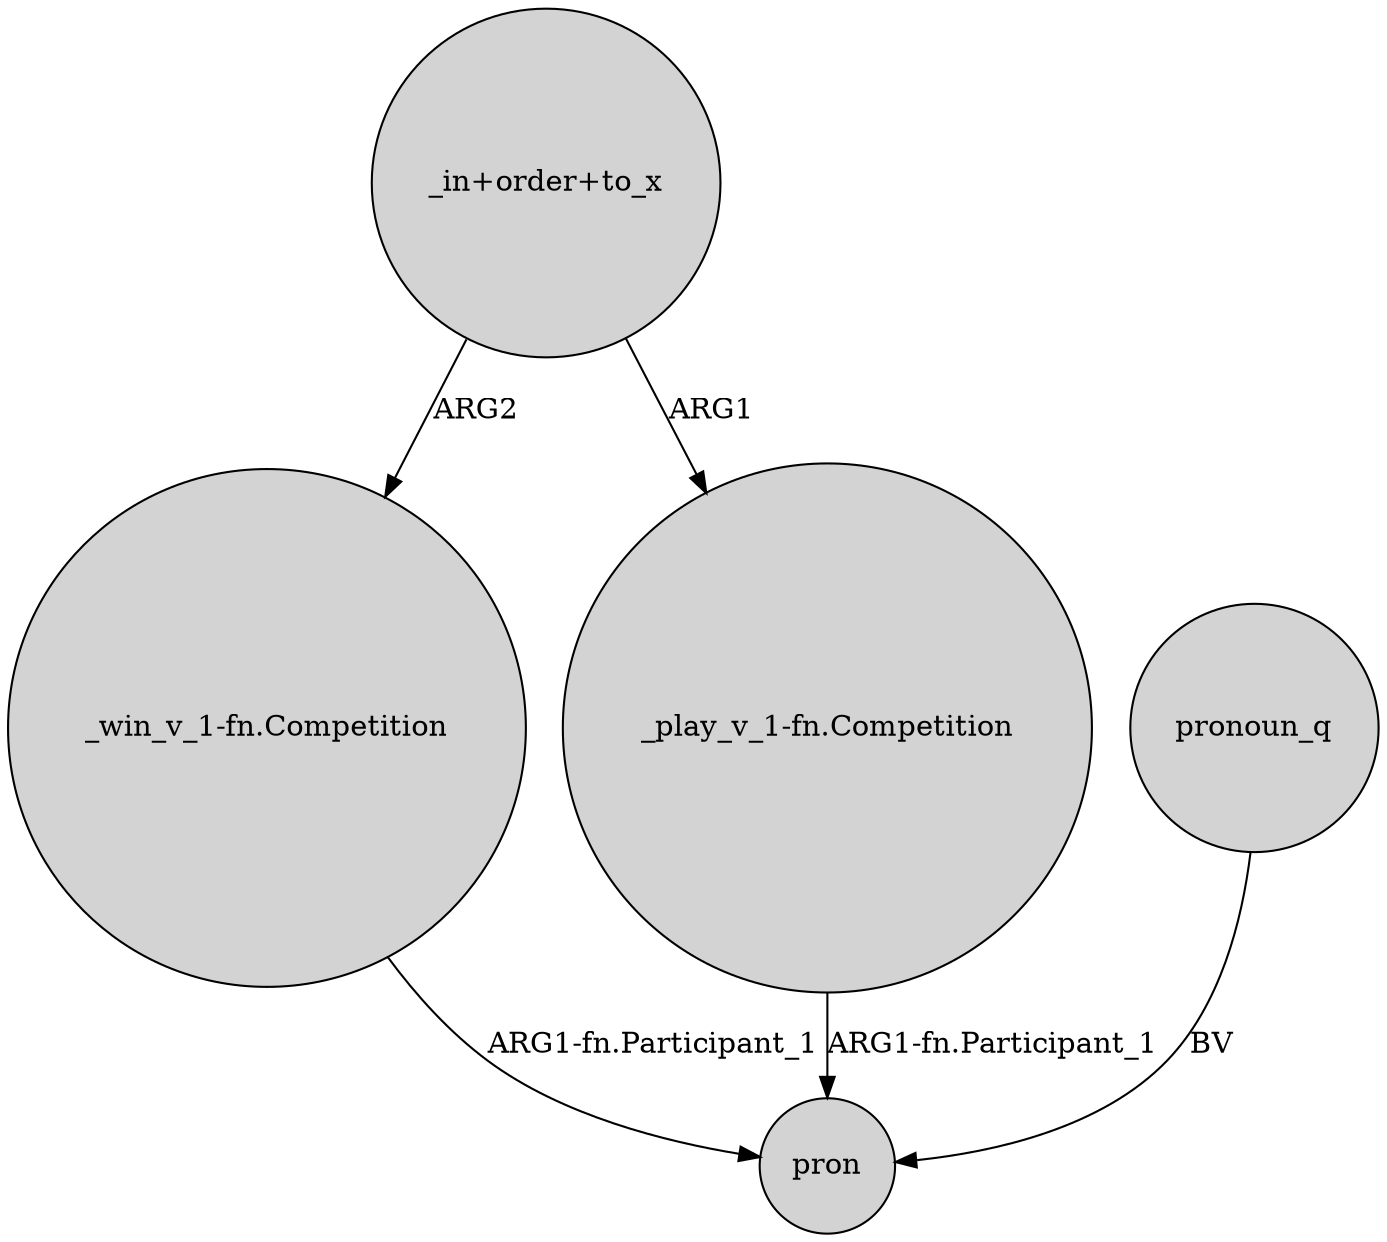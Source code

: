 digraph {
	node [shape=circle style=filled]
	"_win_v_1-fn.Competition" -> pron [label="ARG1-fn.Participant_1"]
	"_in+order+to_x" -> "_win_v_1-fn.Competition" [label=ARG2]
	"_in+order+to_x" -> "_play_v_1-fn.Competition" [label=ARG1]
	pronoun_q -> pron [label=BV]
	"_play_v_1-fn.Competition" -> pron [label="ARG1-fn.Participant_1"]
}
